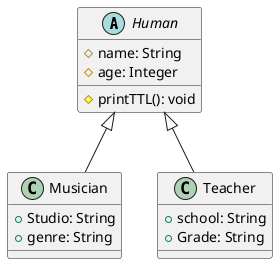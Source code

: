 @startuml
abstract class Human{
#name: String
#age: Integer
#printTTL(): void
}

class Musician{
+Studio: String
+genre: String
}

class Teacher{
+school: String
+Grade: String
}



Human <|-- Musician
Human <|-- Teacher



@enduml
